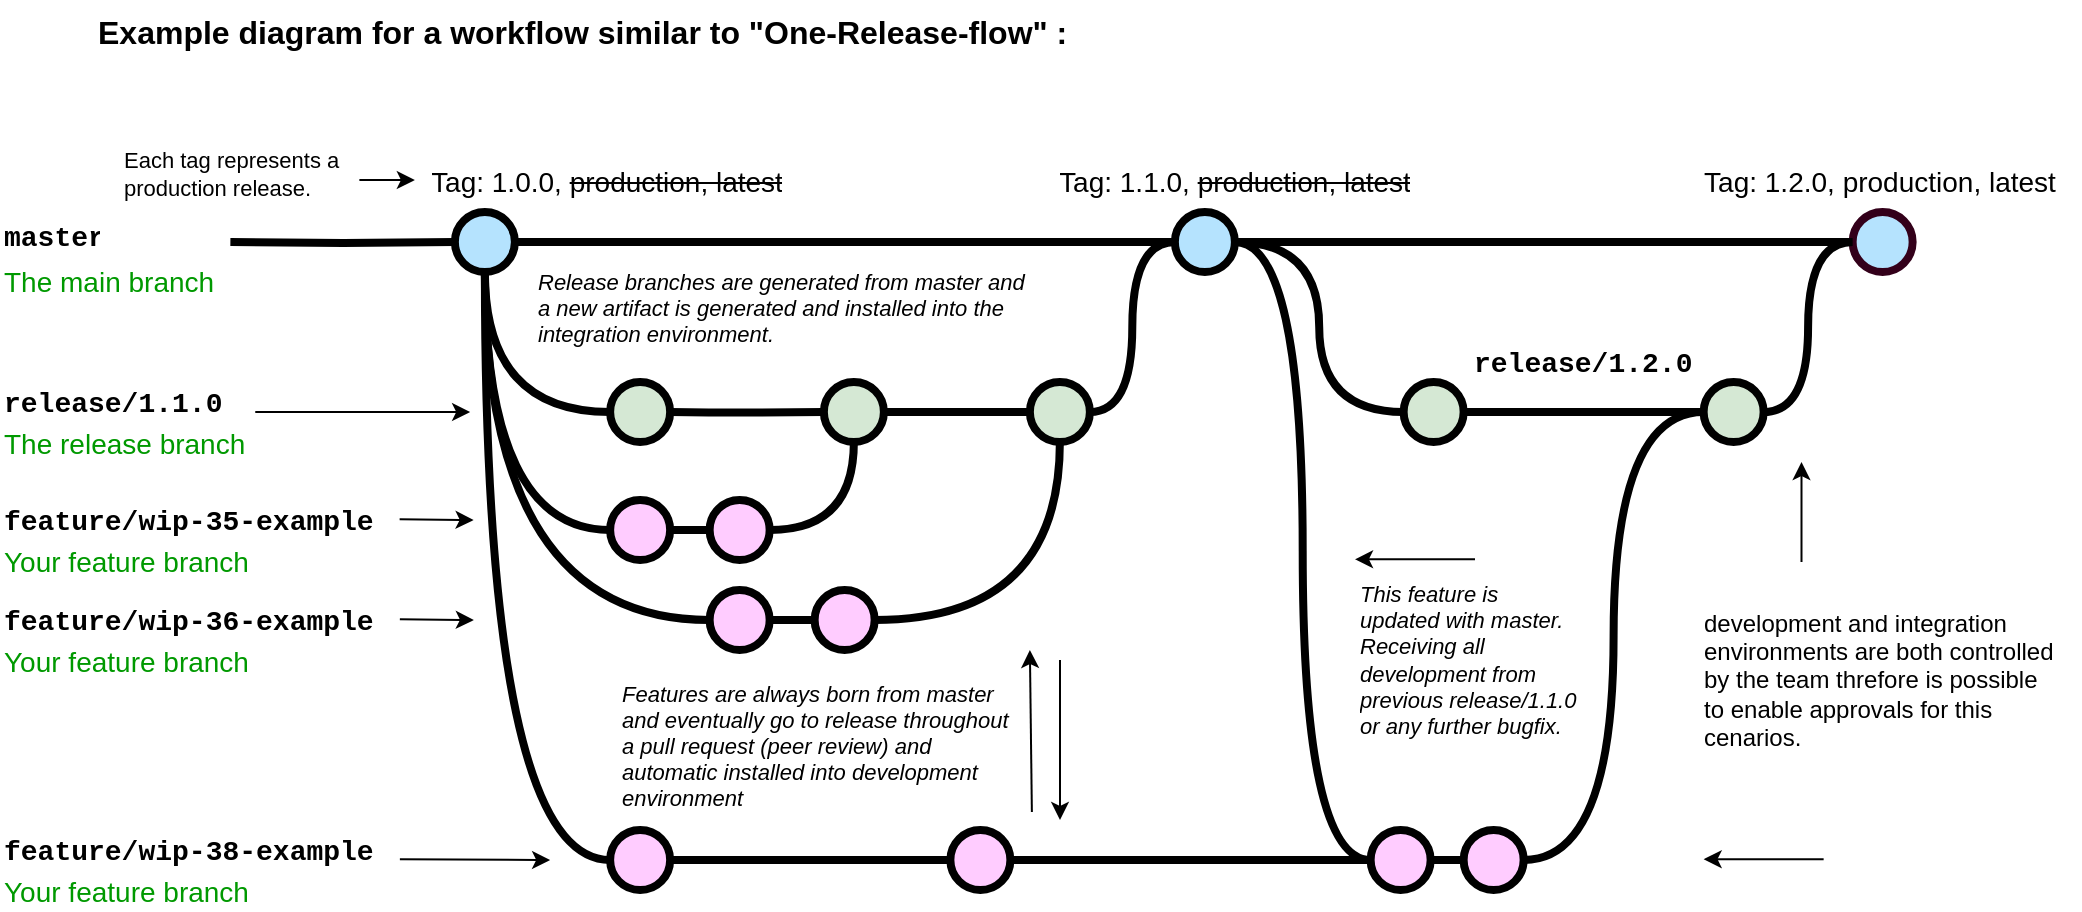 <mxfile version="21.8.2" type="github">
  <diagram id="yPxyJZ8AM_hMuL3Unpa9" name="complex gitflow">
    <mxGraphModel dx="1109" dy="741" grid="1" gridSize="10" guides="1" tooltips="1" connect="1" arrows="1" fold="1" page="1" pageScale="1" pageWidth="1100" pageHeight="850" math="0" shadow="0">
      <root>
        <mxCell id="0" />
        <mxCell id="1" parent="0" />
        <mxCell id="QDM2Al_dsE5SoyRe2S7c-2" value="" style="edgeStyle=orthogonalEdgeStyle;rounded=0;html=1;jettySize=auto;orthogonalLoop=1;plain-blue;endArrow=none;endFill=0;strokeWidth=4;strokeColor=#000000;" edge="1" parent="1" source="QDM2Al_dsE5SoyRe2S7c-4">
          <mxGeometry x="292.25" y="211" as="geometry">
            <mxPoint x="475.07" y="319" as="targetPoint" />
          </mxGeometry>
        </mxCell>
        <mxCell id="QDM2Al_dsE5SoyRe2S7c-4" value="" style="verticalLabelPosition=bottom;verticalAlign=top;html=1;strokeWidth=4;shape=mxgraph.flowchart.on-page_reference;plain-blue;gradientColor=none;fillColor=#B5E3Fe;strokeColor=#000000;" vertex="1" parent="1">
          <mxGeometry x="257.44" y="304" width="30" height="30" as="geometry" />
        </mxCell>
        <mxCell id="QDM2Al_dsE5SoyRe2S7c-5" value="" style="edgeStyle=orthogonalEdgeStyle;curved=1;rounded=0;orthogonalLoop=1;jettySize=auto;html=1;endArrow=none;endFill=0;strokeWidth=4;entryX=0;entryY=0.5;entryDx=0;entryDy=0;entryPerimeter=0;" edge="1" parent="1" source="QDM2Al_dsE5SoyRe2S7c-7" target="QDM2Al_dsE5SoyRe2S7c-8">
          <mxGeometry relative="1" as="geometry">
            <mxPoint x="729.69" y="319" as="targetPoint" />
          </mxGeometry>
        </mxCell>
        <mxCell id="QDM2Al_dsE5SoyRe2S7c-6" style="edgeStyle=orthogonalEdgeStyle;curved=1;rounded=0;orthogonalLoop=1;jettySize=auto;html=1;exitX=1;exitY=0.5;exitDx=0;exitDy=0;exitPerimeter=0;entryX=0;entryY=0.5;entryDx=0;entryDy=0;entryPerimeter=0;endArrow=none;endFill=0;strokeWidth=4;fontFamily=Courier New;fontColor=#009900;" edge="1" parent="1" source="QDM2Al_dsE5SoyRe2S7c-7" target="QDM2Al_dsE5SoyRe2S7c-44">
          <mxGeometry relative="1" as="geometry" />
        </mxCell>
        <mxCell id="QDM2Al_dsE5SoyRe2S7c-7" value="" style="verticalLabelPosition=bottom;verticalAlign=top;html=1;strokeWidth=4;shape=mxgraph.flowchart.on-page_reference;plain-blue;gradientColor=none;strokeColor=#000000;fillColor=#B5E3FE;" vertex="1" parent="1">
          <mxGeometry x="617.44" y="304" width="30" height="30" as="geometry" />
        </mxCell>
        <mxCell id="QDM2Al_dsE5SoyRe2S7c-8" value="" style="verticalLabelPosition=bottom;verticalAlign=top;html=1;strokeWidth=4;shape=mxgraph.flowchart.on-page_reference;plain-blue;gradientColor=none;strokeColor=#33001A;fillColor=#B5E3FE;" vertex="1" parent="1">
          <mxGeometry x="956.32" y="304" width="30" height="30" as="geometry" />
        </mxCell>
        <mxCell id="QDM2Al_dsE5SoyRe2S7c-9" value="" style="edgeStyle=orthogonalEdgeStyle;rounded=0;html=1;jettySize=auto;orthogonalLoop=1;strokeWidth=4;endArrow=none;endFill=0;" edge="1" parent="1" target="QDM2Al_dsE5SoyRe2S7c-4">
          <mxGeometry x="192.25" y="211" as="geometry">
            <mxPoint x="145.19" y="319" as="sourcePoint" />
          </mxGeometry>
        </mxCell>
        <mxCell id="QDM2Al_dsE5SoyRe2S7c-10" value="master" style="text;html=1;strokeColor=none;fillColor=none;align=left;verticalAlign=middle;whiteSpace=wrap;overflow=hidden;fontSize=14;fontStyle=1;fontFamily=Courier New;" vertex="1" parent="1">
          <mxGeometry x="30" y="296" width="50" height="42" as="geometry" />
        </mxCell>
        <mxCell id="QDM2Al_dsE5SoyRe2S7c-11" style="edgeStyle=orthogonalEdgeStyle;curved=1;rounded=0;html=1;exitX=1;exitY=0.5;exitPerimeter=0;endArrow=none;endFill=0;jettySize=auto;orthogonalLoop=1;strokeWidth=4;fontSize=15;" edge="1" parent="1" target="QDM2Al_dsE5SoyRe2S7c-14">
          <mxGeometry relative="1" as="geometry">
            <mxPoint x="364.94" y="404" as="sourcePoint" />
          </mxGeometry>
        </mxCell>
        <mxCell id="QDM2Al_dsE5SoyRe2S7c-13" style="edgeStyle=orthogonalEdgeStyle;curved=1;rounded=0;html=1;exitX=1;exitY=0.5;exitPerimeter=0;entryX=0;entryY=0.5;entryPerimeter=0;endArrow=none;endFill=0;jettySize=auto;orthogonalLoop=1;strokeWidth=4;fontSize=15;" edge="1" parent="1" source="QDM2Al_dsE5SoyRe2S7c-14" target="QDM2Al_dsE5SoyRe2S7c-16">
          <mxGeometry relative="1" as="geometry" />
        </mxCell>
        <mxCell id="QDM2Al_dsE5SoyRe2S7c-14" value="" style="verticalLabelPosition=bottom;verticalAlign=top;html=1;strokeWidth=4;shape=mxgraph.flowchart.on-page_reference;plain-purple;gradientColor=none;strokeColor=#000000;fillColor=#D5E8D4;" vertex="1" parent="1">
          <mxGeometry x="441.94" y="389" width="30" height="30" as="geometry" />
        </mxCell>
        <mxCell id="QDM2Al_dsE5SoyRe2S7c-15" style="edgeStyle=orthogonalEdgeStyle;curved=1;rounded=0;html=1;exitX=1;exitY=0.5;exitPerimeter=0;entryX=0;entryY=0.5;entryPerimeter=0;endArrow=none;endFill=0;jettySize=auto;orthogonalLoop=1;strokeWidth=4;fontSize=15;" edge="1" parent="1" source="QDM2Al_dsE5SoyRe2S7c-16" target="QDM2Al_dsE5SoyRe2S7c-7">
          <mxGeometry relative="1" as="geometry" />
        </mxCell>
        <mxCell id="QDM2Al_dsE5SoyRe2S7c-16" value="" style="verticalLabelPosition=bottom;verticalAlign=top;html=1;strokeWidth=4;shape=mxgraph.flowchart.on-page_reference;plain-purple;gradientColor=none;strokeColor=#000000;fillColor=#D5E8D4;" vertex="1" parent="1">
          <mxGeometry x="544.94" y="389" width="30" height="30" as="geometry" />
        </mxCell>
        <mxCell id="QDM2Al_dsE5SoyRe2S7c-17" value="release/1.2.0" style="text;html=1;strokeColor=none;fillColor=none;align=left;verticalAlign=middle;whiteSpace=wrap;overflow=hidden;fontSize=14;fontStyle=1;fontFamily=Courier New;" vertex="1" parent="1">
          <mxGeometry x="765.07" y="369" width="119.25" height="20" as="geometry" />
        </mxCell>
        <mxCell id="QDM2Al_dsE5SoyRe2S7c-29" value="" style="edgeStyle=orthogonalEdgeStyle;rounded=0;orthogonalLoop=1;jettySize=auto;html=1;endArrow=none;endFill=0;strokeWidth=4;" edge="1" parent="1" source="QDM2Al_dsE5SoyRe2S7c-30" target="QDM2Al_dsE5SoyRe2S7c-32">
          <mxGeometry relative="1" as="geometry" />
        </mxCell>
        <mxCell id="QDM2Al_dsE5SoyRe2S7c-32" value="" style="verticalLabelPosition=bottom;verticalAlign=top;html=1;strokeWidth=4;shape=mxgraph.flowchart.on-page_reference;plain-purple;gradientColor=none;strokeColor=#000000;fillColor=#FFCCFF;" vertex="1" parent="1">
          <mxGeometry x="384.82" y="448" width="30" height="30" as="geometry" />
        </mxCell>
        <mxCell id="QDM2Al_dsE5SoyRe2S7c-33" value="feature/wip-35-example feature" style="text;html=1;strokeColor=none;fillColor=none;align=left;verticalAlign=middle;whiteSpace=wrap;overflow=hidden;fontSize=14;fontStyle=1;fontFamily=Courier New;" vertex="1" parent="1">
          <mxGeometry x="30" y="448" width="187.75" height="20" as="geometry" />
        </mxCell>
        <mxCell id="QDM2Al_dsE5SoyRe2S7c-35" value="Your feature branch" style="text;html=1;strokeColor=none;fillColor=none;align=left;verticalAlign=middle;whiteSpace=wrap;overflow=hidden;fontSize=14;fontStyle=0;fontColor=#009900;" vertex="1" parent="1">
          <mxGeometry x="30" y="518" width="127.63" height="20" as="geometry" />
        </mxCell>
        <mxCell id="QDM2Al_dsE5SoyRe2S7c-36" value="The release branch" style="text;html=1;strokeColor=none;fillColor=none;align=left;verticalAlign=middle;whiteSpace=wrap;overflow=hidden;fontSize=14;fontStyle=0;fontColor=#009900;" vertex="1" parent="1">
          <mxGeometry x="30" y="409" width="127.63" height="20" as="geometry" />
        </mxCell>
        <mxCell id="QDM2Al_dsE5SoyRe2S7c-37" value="The main branch&lt;br&gt;" style="text;html=1;strokeColor=none;fillColor=none;align=left;verticalAlign=middle;whiteSpace=wrap;overflow=hidden;fontSize=14;fontStyle=0;fontColor=#009900;" vertex="1" parent="1">
          <mxGeometry x="30" y="328" width="146.75" height="20" as="geometry" />
        </mxCell>
        <mxCell id="QDM2Al_dsE5SoyRe2S7c-40" value="" style="endArrow=classic;html=1;strokeWidth=1;fontFamily=Courier New;fontColor=#009900;exitX=1;exitY=0.75;exitDx=0;exitDy=0;" edge="1" parent="1" source="QDM2Al_dsE5SoyRe2S7c-68">
          <mxGeometry width="50" height="50" relative="1" as="geometry">
            <mxPoint x="211.94" y="404" as="sourcePoint" />
            <mxPoint x="265.07" y="404" as="targetPoint" />
          </mxGeometry>
        </mxCell>
        <mxCell id="QDM2Al_dsE5SoyRe2S7c-41" value="Tag: 1.1.0, &lt;strike&gt;production, latest&lt;/strike&gt;" style="text;html=1;strokeColor=none;fillColor=none;align=center;verticalAlign=middle;whiteSpace=wrap;overflow=hidden;fontSize=14;" vertex="1" parent="1">
          <mxGeometry x="550.18" y="278" width="194.56" height="20" as="geometry" />
        </mxCell>
        <mxCell id="QDM2Al_dsE5SoyRe2S7c-42" value="Tag: 1.0.0, &lt;strike&gt;production, latest&lt;/strike&gt;" style="text;html=1;strokeColor=none;fillColor=none;align=center;verticalAlign=middle;whiteSpace=wrap;overflow=hidden;fontSize=14;" vertex="1" parent="1">
          <mxGeometry x="237.44" y="278" width="192.56" height="20" as="geometry" />
        </mxCell>
        <mxCell id="QDM2Al_dsE5SoyRe2S7c-43" value="" style="edgeStyle=orthogonalEdgeStyle;curved=1;rounded=0;orthogonalLoop=1;jettySize=auto;html=1;endArrow=none;endFill=0;strokeWidth=4;fontFamily=Courier New;fontColor=#009900;" edge="1" parent="1" source="QDM2Al_dsE5SoyRe2S7c-44" target="QDM2Al_dsE5SoyRe2S7c-46">
          <mxGeometry relative="1" as="geometry" />
        </mxCell>
        <mxCell id="QDM2Al_dsE5SoyRe2S7c-44" value="" style="verticalLabelPosition=bottom;verticalAlign=top;html=1;strokeWidth=4;shape=mxgraph.flowchart.on-page_reference;plain-purple;gradientColor=none;strokeColor=#000000;fillColor=#D5E8D4;" vertex="1" parent="1">
          <mxGeometry x="731.82" y="389" width="30" height="30" as="geometry" />
        </mxCell>
        <mxCell id="QDM2Al_dsE5SoyRe2S7c-45" style="edgeStyle=orthogonalEdgeStyle;curved=1;rounded=0;orthogonalLoop=1;jettySize=auto;html=1;entryX=0;entryY=0.5;entryDx=0;entryDy=0;entryPerimeter=0;endArrow=none;endFill=0;strokeWidth=4;fontFamily=Courier New;fontColor=#009900;" edge="1" parent="1" source="QDM2Al_dsE5SoyRe2S7c-46" target="QDM2Al_dsE5SoyRe2S7c-8">
          <mxGeometry relative="1" as="geometry" />
        </mxCell>
        <mxCell id="QDM2Al_dsE5SoyRe2S7c-46" value="" style="verticalLabelPosition=bottom;verticalAlign=top;html=1;strokeWidth=4;shape=mxgraph.flowchart.on-page_reference;plain-purple;gradientColor=none;strokeColor=#000000;fillColor=#D5E8D4;" vertex="1" parent="1">
          <mxGeometry x="881.82" y="389" width="30" height="30" as="geometry" />
        </mxCell>
        <mxCell id="QDM2Al_dsE5SoyRe2S7c-47" value="Tag: 1.2.0, production, latest" style="text;html=1;strokeColor=none;fillColor=none;align=center;verticalAlign=middle;whiteSpace=wrap;overflow=hidden;fontSize=14;" vertex="1" parent="1">
          <mxGeometry x="870" y="278" width="200" height="20" as="geometry" />
        </mxCell>
        <mxCell id="QDM2Al_dsE5SoyRe2S7c-52" value="" style="edgeStyle=orthogonalEdgeStyle;rounded=0;orthogonalLoop=1;jettySize=auto;html=1;fontSize=12;fontColor=#000000;entryX=0;entryY=0.5;entryDx=0;entryDy=0;" edge="1" parent="1" source="QDM2Al_dsE5SoyRe2S7c-53" target="QDM2Al_dsE5SoyRe2S7c-42">
          <mxGeometry relative="1" as="geometry">
            <mxPoint x="217.44" y="288" as="targetPoint" />
            <Array as="points">
              <mxPoint x="217.44" y="288" />
              <mxPoint x="217.44" y="288" />
            </Array>
          </mxGeometry>
        </mxCell>
        <mxCell id="QDM2Al_dsE5SoyRe2S7c-53" value="&lt;span style=&quot;text-align: center; font-size: 11px;&quot;&gt;Each tag represents a production release.&lt;/span&gt;" style="text;html=1;strokeColor=none;fillColor=none;align=left;verticalAlign=middle;whiteSpace=wrap;overflow=hidden;fontSize=11;fontStyle=0;fontColor=#000000;" vertex="1" parent="1">
          <mxGeometry x="89.69" y="266" width="120" height="38" as="geometry" />
        </mxCell>
        <UserObject label="Example diagram for a workflow similar to &quot;One-Release-flow&quot; :" link="https://nvie.com/posts/a-successful-git-branching-model/" id="QDM2Al_dsE5SoyRe2S7c-54">
          <mxCell style="text;whiteSpace=wrap;html=1;fontStyle=1;fontSize=16;" vertex="1" parent="1">
            <mxGeometry x="77.44" y="198" width="517.63" height="20" as="geometry" />
          </mxCell>
        </UserObject>
        <mxCell id="QDM2Al_dsE5SoyRe2S7c-59" value="" style="edgeStyle=orthogonalEdgeStyle;rounded=0;orthogonalLoop=1;jettySize=auto;html=1;fontSize=15;endArrow=none;endFill=0;strokeWidth=4;entryX=0;entryY=0.5;entryDx=0;entryDy=0;entryPerimeter=0;exitX=1;exitY=0.5;exitDx=0;exitDy=0;exitPerimeter=0;" edge="1" parent="1" source="QDM2Al_dsE5SoyRe2S7c-4" target="QDM2Al_dsE5SoyRe2S7c-7">
          <mxGeometry relative="1" as="geometry">
            <mxPoint x="555.44" y="319" as="targetPoint" />
            <mxPoint x="477.44" y="319" as="sourcePoint" />
          </mxGeometry>
        </mxCell>
        <mxCell id="QDM2Al_dsE5SoyRe2S7c-30" value="" style="verticalLabelPosition=bottom;verticalAlign=top;html=1;strokeWidth=4;shape=mxgraph.flowchart.on-page_reference;plain-purple;gradientColor=none;strokeColor=#000000;fillColor=#FFCCFF;" vertex="1" parent="1">
          <mxGeometry x="335.07" y="448" width="30" height="30" as="geometry" />
        </mxCell>
        <mxCell id="QDM2Al_dsE5SoyRe2S7c-66" value="" style="verticalLabelPosition=bottom;verticalAlign=top;html=1;strokeWidth=4;shape=mxgraph.flowchart.on-page_reference;plain-purple;gradientColor=none;strokeColor=#000000;fillColor=#D5E8D4;" vertex="1" parent="1">
          <mxGeometry x="335.07" y="389" width="30" height="30" as="geometry" />
        </mxCell>
        <mxCell id="QDM2Al_dsE5SoyRe2S7c-68" value="release/1.1.0" style="text;html=1;strokeColor=none;fillColor=none;align=left;verticalAlign=middle;whiteSpace=wrap;overflow=hidden;fontSize=14;fontStyle=1;fontFamily=Courier New;" vertex="1" parent="1">
          <mxGeometry x="30" y="389" width="127.63" height="20" as="geometry" />
        </mxCell>
        <mxCell id="QDM2Al_dsE5SoyRe2S7c-69" style="edgeStyle=orthogonalEdgeStyle;curved=1;rounded=0;orthogonalLoop=1;jettySize=auto;html=1;exitX=0.5;exitY=1;exitDx=0;exitDy=0;exitPerimeter=0;entryX=0;entryY=0.5;entryDx=0;entryDy=0;entryPerimeter=0;strokeWidth=4;endArrow=none;endFill=0;" edge="1" parent="1" source="QDM2Al_dsE5SoyRe2S7c-4" target="QDM2Al_dsE5SoyRe2S7c-66">
          <mxGeometry relative="1" as="geometry" />
        </mxCell>
        <mxCell id="QDM2Al_dsE5SoyRe2S7c-70" style="edgeStyle=orthogonalEdgeStyle;curved=1;rounded=0;orthogonalLoop=1;jettySize=auto;html=1;exitX=0.5;exitY=1;exitDx=0;exitDy=0;exitPerimeter=0;entryX=0;entryY=0.5;entryDx=0;entryDy=0;entryPerimeter=0;strokeWidth=4;endArrow=none;endFill=0;" edge="1" parent="1" source="QDM2Al_dsE5SoyRe2S7c-4" target="QDM2Al_dsE5SoyRe2S7c-30">
          <mxGeometry relative="1" as="geometry" />
        </mxCell>
        <mxCell id="QDM2Al_dsE5SoyRe2S7c-71" style="edgeStyle=orthogonalEdgeStyle;curved=1;rounded=0;orthogonalLoop=1;jettySize=auto;html=1;exitX=1;exitY=0.5;exitDx=0;exitDy=0;exitPerimeter=0;entryX=0.5;entryY=1;entryDx=0;entryDy=0;entryPerimeter=0;endArrow=none;endFill=0;strokeWidth=4;" edge="1" parent="1" source="QDM2Al_dsE5SoyRe2S7c-32" target="QDM2Al_dsE5SoyRe2S7c-14">
          <mxGeometry relative="1" as="geometry" />
        </mxCell>
        <mxCell id="QDM2Al_dsE5SoyRe2S7c-72" value="feature/wip-36-example feature" style="text;html=1;strokeColor=none;fillColor=none;align=left;verticalAlign=middle;whiteSpace=wrap;overflow=hidden;fontSize=14;fontStyle=1;fontFamily=Courier New;" vertex="1" parent="1">
          <mxGeometry x="30" y="498" width="196.25" height="20" as="geometry" />
        </mxCell>
        <mxCell id="QDM2Al_dsE5SoyRe2S7c-74" value="feature/wip-38-example feature" style="text;html=1;strokeColor=none;fillColor=none;align=left;verticalAlign=middle;whiteSpace=wrap;overflow=hidden;fontSize=14;fontStyle=1;fontFamily=Courier New;" vertex="1" parent="1">
          <mxGeometry x="30" y="613" width="196.13" height="20" as="geometry" />
        </mxCell>
        <mxCell id="QDM2Al_dsE5SoyRe2S7c-75" value="Your feature branch" style="text;html=1;strokeColor=none;fillColor=none;align=left;verticalAlign=middle;whiteSpace=wrap;overflow=hidden;fontSize=14;fontStyle=0;fontColor=#009900;" vertex="1" parent="1">
          <mxGeometry x="30" y="633" width="126.01" height="20" as="geometry" />
        </mxCell>
        <mxCell id="QDM2Al_dsE5SoyRe2S7c-76" value="" style="verticalLabelPosition=bottom;verticalAlign=top;html=1;strokeWidth=4;shape=mxgraph.flowchart.on-page_reference;plain-purple;gradientColor=none;strokeColor=#000000;fillColor=#FFCCFF;" vertex="1" parent="1">
          <mxGeometry x="437.32" y="493" width="30" height="30" as="geometry" />
        </mxCell>
        <mxCell id="QDM2Al_dsE5SoyRe2S7c-77" value="" style="verticalLabelPosition=bottom;verticalAlign=top;html=1;strokeWidth=4;shape=mxgraph.flowchart.on-page_reference;plain-purple;gradientColor=none;strokeColor=#000000;fillColor=#FFCCFF;" vertex="1" parent="1">
          <mxGeometry x="384.82" y="493" width="30" height="30" as="geometry" />
        </mxCell>
        <mxCell id="QDM2Al_dsE5SoyRe2S7c-78" style="edgeStyle=orthogonalEdgeStyle;curved=1;rounded=0;orthogonalLoop=1;jettySize=auto;html=1;exitX=0.5;exitY=1;exitDx=0;exitDy=0;exitPerimeter=0;entryX=0;entryY=0.5;entryDx=0;entryDy=0;entryPerimeter=0;strokeWidth=4;endArrow=none;endFill=0;" edge="1" parent="1" source="QDM2Al_dsE5SoyRe2S7c-4" target="QDM2Al_dsE5SoyRe2S7c-77">
          <mxGeometry relative="1" as="geometry" />
        </mxCell>
        <mxCell id="QDM2Al_dsE5SoyRe2S7c-79" style="edgeStyle=orthogonalEdgeStyle;curved=1;rounded=0;orthogonalLoop=1;jettySize=auto;html=1;exitX=1;exitY=0.5;exitDx=0;exitDy=0;exitPerimeter=0;entryX=-0.051;entryY=0.48;entryDx=0;entryDy=0;entryPerimeter=0;strokeWidth=4;endArrow=none;endFill=0;" edge="1" parent="1" source="QDM2Al_dsE5SoyRe2S7c-77" target="QDM2Al_dsE5SoyRe2S7c-76">
          <mxGeometry relative="1" as="geometry" />
        </mxCell>
        <mxCell id="QDM2Al_dsE5SoyRe2S7c-80" style="edgeStyle=orthogonalEdgeStyle;curved=1;rounded=0;orthogonalLoop=1;jettySize=auto;html=1;exitX=1;exitY=0.5;exitDx=0;exitDy=0;exitPerimeter=0;entryX=0.5;entryY=1;entryDx=0;entryDy=0;entryPerimeter=0;endArrow=none;endFill=0;strokeWidth=4;" edge="1" parent="1" source="QDM2Al_dsE5SoyRe2S7c-76" target="QDM2Al_dsE5SoyRe2S7c-16">
          <mxGeometry relative="1" as="geometry" />
        </mxCell>
        <mxCell id="QDM2Al_dsE5SoyRe2S7c-82" value="" style="verticalLabelPosition=bottom;verticalAlign=top;html=1;strokeWidth=4;shape=mxgraph.flowchart.on-page_reference;plain-purple;gradientColor=none;strokeColor=#000000;fillColor=#FFCCFF;" vertex="1" parent="1">
          <mxGeometry x="335.07" y="613" width="30" height="30" as="geometry" />
        </mxCell>
        <mxCell id="QDM2Al_dsE5SoyRe2S7c-84" value="" style="verticalLabelPosition=bottom;verticalAlign=top;html=1;strokeWidth=4;shape=mxgraph.flowchart.on-page_reference;plain-purple;gradientColor=none;strokeColor=#000000;fillColor=#FFCCFF;" vertex="1" parent="1">
          <mxGeometry x="715.32" y="613" width="30" height="30" as="geometry" />
        </mxCell>
        <mxCell id="QDM2Al_dsE5SoyRe2S7c-85" style="edgeStyle=orthogonalEdgeStyle;curved=1;rounded=0;orthogonalLoop=1;jettySize=auto;html=1;exitX=0.5;exitY=1;exitDx=0;exitDy=0;exitPerimeter=0;entryX=0;entryY=0.5;entryDx=0;entryDy=0;entryPerimeter=0;strokeWidth=4;endArrow=none;endFill=0;" edge="1" parent="1" source="QDM2Al_dsE5SoyRe2S7c-4" target="QDM2Al_dsE5SoyRe2S7c-82">
          <mxGeometry relative="1" as="geometry" />
        </mxCell>
        <mxCell id="QDM2Al_dsE5SoyRe2S7c-86" style="edgeStyle=orthogonalEdgeStyle;curved=1;rounded=0;orthogonalLoop=1;jettySize=auto;html=1;exitX=1;exitY=0.5;exitDx=0;exitDy=0;exitPerimeter=0;entryX=0;entryY=0.5;entryDx=0;entryDy=0;entryPerimeter=0;endArrow=none;endFill=0;strokeWidth=4;" edge="1" parent="1" source="QDM2Al_dsE5SoyRe2S7c-89" target="QDM2Al_dsE5SoyRe2S7c-84">
          <mxGeometry relative="1" as="geometry" />
        </mxCell>
        <mxCell id="QDM2Al_dsE5SoyRe2S7c-88" style="edgeStyle=orthogonalEdgeStyle;curved=1;rounded=0;orthogonalLoop=1;jettySize=auto;html=1;exitX=1;exitY=0.5;exitDx=0;exitDy=0;exitPerimeter=0;entryX=0;entryY=0.5;entryDx=0;entryDy=0;entryPerimeter=0;strokeWidth=4;endArrow=none;endFill=0;" edge="1" parent="1" source="QDM2Al_dsE5SoyRe2S7c-7" target="QDM2Al_dsE5SoyRe2S7c-84">
          <mxGeometry relative="1" as="geometry" />
        </mxCell>
        <mxCell id="QDM2Al_dsE5SoyRe2S7c-91" value="" style="edgeStyle=orthogonalEdgeStyle;curved=1;rounded=0;orthogonalLoop=1;jettySize=auto;html=1;exitX=1;exitY=0.5;exitDx=0;exitDy=0;exitPerimeter=0;entryX=0;entryY=0.5;entryDx=0;entryDy=0;entryPerimeter=0;endArrow=none;endFill=0;strokeWidth=4;" edge="1" parent="1" source="QDM2Al_dsE5SoyRe2S7c-82" target="QDM2Al_dsE5SoyRe2S7c-89">
          <mxGeometry relative="1" as="geometry">
            <mxPoint x="365.07" y="643" as="sourcePoint" />
            <mxPoint x="752.07" y="643" as="targetPoint" />
          </mxGeometry>
        </mxCell>
        <mxCell id="QDM2Al_dsE5SoyRe2S7c-89" value="" style="verticalLabelPosition=bottom;verticalAlign=top;html=1;strokeWidth=4;shape=mxgraph.flowchart.on-page_reference;plain-purple;gradientColor=none;strokeColor=#000000;fillColor=#FFCCFF;" vertex="1" parent="1">
          <mxGeometry x="505.19" y="613" width="30" height="30" as="geometry" />
        </mxCell>
        <mxCell id="QDM2Al_dsE5SoyRe2S7c-92" value="" style="verticalLabelPosition=bottom;verticalAlign=top;html=1;strokeWidth=4;shape=mxgraph.flowchart.on-page_reference;plain-purple;gradientColor=none;strokeColor=#000000;fillColor=#FFCCFF;" vertex="1" parent="1">
          <mxGeometry x="761.82" y="613" width="30" height="30" as="geometry" />
        </mxCell>
        <mxCell id="QDM2Al_dsE5SoyRe2S7c-93" style="edgeStyle=orthogonalEdgeStyle;curved=1;rounded=0;orthogonalLoop=1;jettySize=auto;html=1;exitX=1;exitY=0.5;exitDx=0;exitDy=0;exitPerimeter=0;entryX=0;entryY=0.5;entryDx=0;entryDy=0;entryPerimeter=0;strokeWidth=4;endArrow=none;endFill=0;" edge="1" parent="1" source="QDM2Al_dsE5SoyRe2S7c-84" target="QDM2Al_dsE5SoyRe2S7c-92">
          <mxGeometry relative="1" as="geometry" />
        </mxCell>
        <mxCell id="QDM2Al_dsE5SoyRe2S7c-95" style="edgeStyle=orthogonalEdgeStyle;curved=1;rounded=0;orthogonalLoop=1;jettySize=auto;html=1;exitX=1;exitY=0.5;exitDx=0;exitDy=0;exitPerimeter=0;entryX=0;entryY=0.5;entryDx=0;entryDy=0;entryPerimeter=0;strokeWidth=4;endArrow=none;endFill=0;" edge="1" parent="1" source="QDM2Al_dsE5SoyRe2S7c-92" target="QDM2Al_dsE5SoyRe2S7c-46">
          <mxGeometry relative="1" as="geometry" />
        </mxCell>
        <mxCell id="QDM2Al_dsE5SoyRe2S7c-96" value="" style="endArrow=classic;html=1;strokeWidth=1;fontFamily=Courier New;fontColor=#009900;exitX=1;exitY=0.75;exitDx=0;exitDy=0;" edge="1" parent="1">
          <mxGeometry width="50" height="50" relative="1" as="geometry">
            <mxPoint x="229.81" y="457.66" as="sourcePoint" />
            <mxPoint x="266.81" y="458" as="targetPoint" />
          </mxGeometry>
        </mxCell>
        <mxCell id="QDM2Al_dsE5SoyRe2S7c-97" value="" style="endArrow=classic;html=1;strokeWidth=1;fontFamily=Courier New;fontColor=#009900;exitX=1;exitY=0.75;exitDx=0;exitDy=0;" edge="1" parent="1">
          <mxGeometry width="50" height="50" relative="1" as="geometry">
            <mxPoint x="229.93" y="507.66" as="sourcePoint" />
            <mxPoint x="266.93" y="508" as="targetPoint" />
          </mxGeometry>
        </mxCell>
        <mxCell id="QDM2Al_dsE5SoyRe2S7c-98" value="" style="endArrow=classic;html=1;strokeWidth=1;fontFamily=Courier New;fontColor=#009900;exitX=1;exitY=0.75;exitDx=0;exitDy=0;" edge="1" parent="1">
          <mxGeometry width="50" height="50" relative="1" as="geometry">
            <mxPoint x="229.93" y="627.66" as="sourcePoint" />
            <mxPoint x="305.07" y="628" as="targetPoint" />
          </mxGeometry>
        </mxCell>
        <mxCell id="QDM2Al_dsE5SoyRe2S7c-110" value="&lt;div style=&quot;font-size: 11px;&quot;&gt;Features are always born from master and eventually go to release throughout a pull request (peer review) and automatic installed into development environment&lt;br style=&quot;font-size: 11px;&quot;&gt;&lt;/div&gt;" style="text;html=1;strokeColor=none;fillColor=none;align=left;verticalAlign=middle;whiteSpace=wrap;overflow=hidden;fontSize=11;fontStyle=2;fontColor=#000000;" vertex="1" parent="1">
          <mxGeometry x="338.76" y="518" width="196.43" height="105" as="geometry" />
        </mxCell>
        <mxCell id="QDM2Al_dsE5SoyRe2S7c-112" value="" style="endArrow=classic;html=1;strokeWidth=1;fontFamily=Courier New;fontColor=#009900;exitX=0.5;exitY=0;exitDx=0;exitDy=0;" edge="1" parent="1">
          <mxGeometry width="50" height="50" relative="1" as="geometry">
            <mxPoint x="545.94" y="604" as="sourcePoint" />
            <mxPoint x="544.94" y="523" as="targetPoint" />
          </mxGeometry>
        </mxCell>
        <mxCell id="QDM2Al_dsE5SoyRe2S7c-113" value="" style="endArrow=classic;html=1;strokeWidth=1;fontFamily=Courier New;fontColor=#009900;" edge="1" parent="1">
          <mxGeometry width="50" height="50" relative="1" as="geometry">
            <mxPoint x="560" y="528" as="sourcePoint" />
            <mxPoint x="560" y="608" as="targetPoint" />
          </mxGeometry>
        </mxCell>
        <mxCell id="QDM2Al_dsE5SoyRe2S7c-114" value="&lt;div style=&quot;font-size: 11px;&quot;&gt;Release branches are generated from master and a new artifact is generated and installed into the integration environment.&lt;/div&gt;" style="text;html=1;strokeColor=none;fillColor=none;align=left;verticalAlign=middle;whiteSpace=wrap;overflow=hidden;fontSize=11;fontStyle=2;fontColor=#000000;" vertex="1" parent="1">
          <mxGeometry x="297" y="328" width="253.18" height="48" as="geometry" />
        </mxCell>
        <mxCell id="QDM2Al_dsE5SoyRe2S7c-115" value="&lt;div style=&quot;&quot;&gt;development and integration environments are both controlled by the team threfore is possible to enable approvals for this cenarios.&lt;/div&gt;" style="text;html=1;strokeColor=none;fillColor=none;align=left;verticalAlign=middle;whiteSpace=wrap;overflow=hidden;fontSize=12;fontStyle=0;fontColor=#000000;labelBackgroundColor=none;labelBorderColor=none;" vertex="1" parent="1">
          <mxGeometry x="880" y="488" width="180" height="100" as="geometry" />
        </mxCell>
        <mxCell id="QDM2Al_dsE5SoyRe2S7c-116" value="" style="endArrow=classic;html=1;rounded=0;curved=1;" edge="1" parent="1">
          <mxGeometry width="50" height="50" relative="1" as="geometry">
            <mxPoint x="930.75" y="479" as="sourcePoint" />
            <mxPoint x="930.75" y="429" as="targetPoint" />
          </mxGeometry>
        </mxCell>
        <mxCell id="QDM2Al_dsE5SoyRe2S7c-117" value="" style="endArrow=classic;html=1;rounded=0;curved=1;" edge="1" parent="1">
          <mxGeometry width="50" height="50" relative="1" as="geometry">
            <mxPoint x="941.82" y="627.58" as="sourcePoint" />
            <mxPoint x="881.82" y="627.58" as="targetPoint" />
          </mxGeometry>
        </mxCell>
        <mxCell id="QDM2Al_dsE5SoyRe2S7c-120" value="Your feature branch" style="text;html=1;strokeColor=none;fillColor=none;align=left;verticalAlign=middle;whiteSpace=wrap;overflow=hidden;fontSize=14;fontStyle=0;fontColor=#009900;" vertex="1" parent="1">
          <mxGeometry x="30" y="468" width="127.63" height="20" as="geometry" />
        </mxCell>
        <mxCell id="QDM2Al_dsE5SoyRe2S7c-121" value="&lt;div style=&quot;font-size: 11px;&quot;&gt;This feature is updated with master. Receiving all development from previous release/1.1.0 or any further bugfix.&lt;br style=&quot;font-size: 11px;&quot;&gt;&lt;/div&gt;" style="text;html=1;strokeColor=none;fillColor=none;align=left;verticalAlign=middle;whiteSpace=wrap;overflow=hidden;fontSize=11;fontStyle=2;fontColor=#000000;" vertex="1" parent="1">
          <mxGeometry x="707.5" y="475.5" width="112.5" height="105" as="geometry" />
        </mxCell>
        <mxCell id="QDM2Al_dsE5SoyRe2S7c-122" value="" style="endArrow=classic;html=1;rounded=0;curved=1;" edge="1" parent="1">
          <mxGeometry width="50" height="50" relative="1" as="geometry">
            <mxPoint x="767.5" y="477.66" as="sourcePoint" />
            <mxPoint x="707.5" y="477.66" as="targetPoint" />
          </mxGeometry>
        </mxCell>
      </root>
    </mxGraphModel>
  </diagram>
</mxfile>
